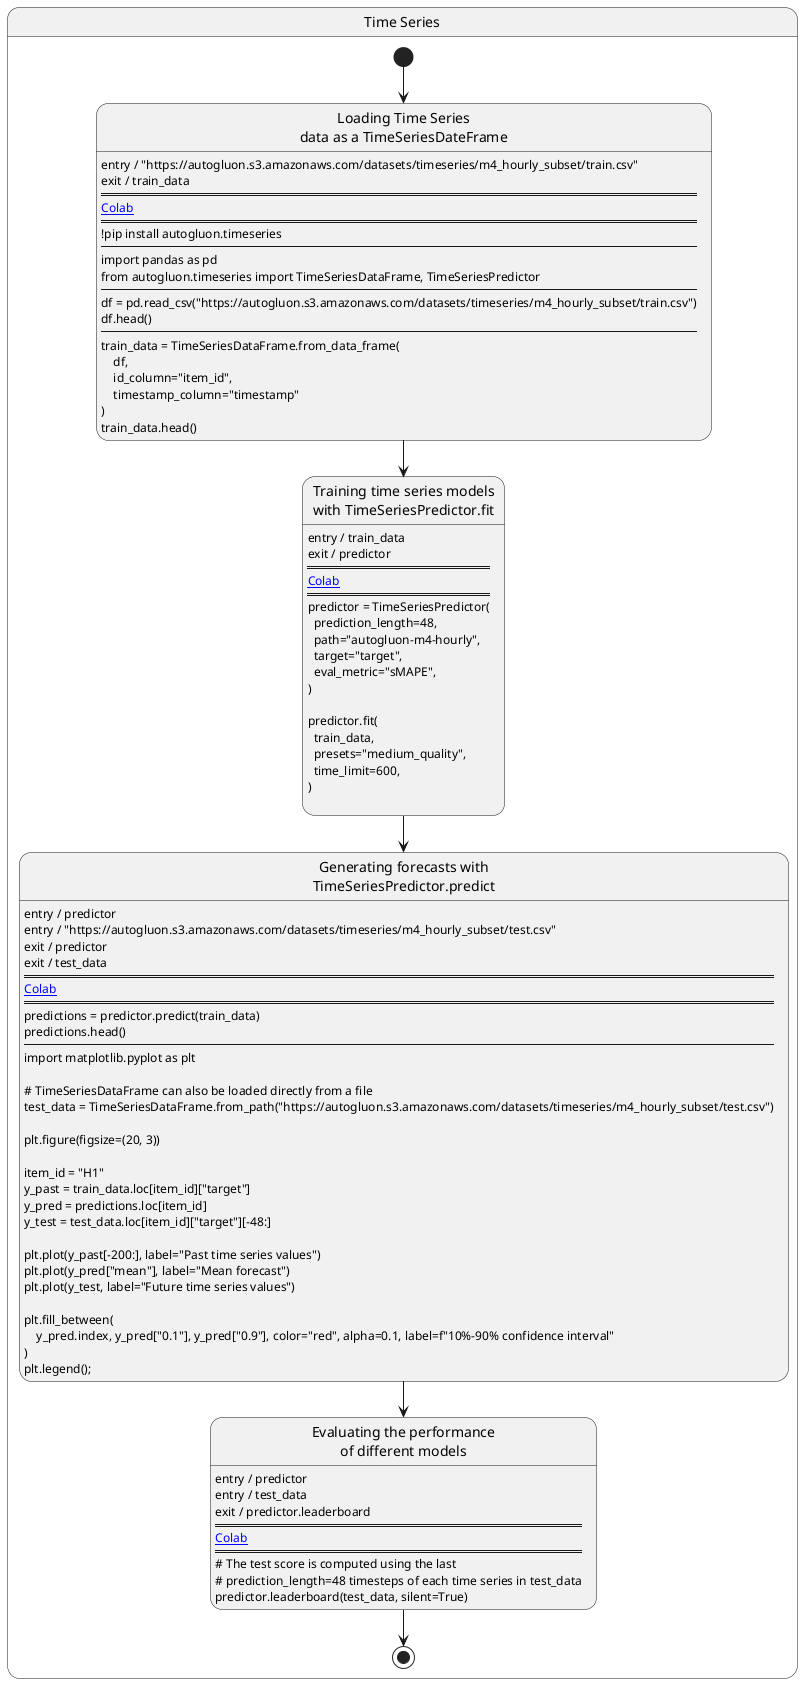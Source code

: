 @startuml
'https://plantuml.com/state-diagram

'scale 350 width

'skinparam state {
'  FontSize 12
'  FontColor blue
'}

state "Time Series" as TimeSeries {
  state "Loading Time Series\ndata as a TimeSeriesDateFrame" as LoadingTimeSeries {

  }

  LoadingTimeSeries : entry / "https://autogluon.s3.amazonaws.com/datasets/timeseries/m4_hourly_subset/train.csv"\n\
exit / train_data\n\
====\n\
[[https://colab.research.google.com/github/autogluon/autogluon/blob/master/docs/tutorials/timeseries/forecasting-quick-start.ipynb#scrollTo=aa00faab-252f-44c9-b8f7-57131aa8251c&line=1&uniqifier=1 Colab]]\n\
====\n\
!pip install autogluon.timeseries\n\
----\n\
import pandas as pd\n\
from autogluon.timeseries import TimeSeriesDataFrame, TimeSeriesPredictor\n\
----\n\
df = pd.read_csv("https://autogluon.s3.amazonaws.com/datasets/timeseries/m4_hourly_subset/train.csv")\n\
df.head()\n\
----\n\
train_data = TimeSeriesDataFrame.from_data_frame(\n\
    df,\n\
    id_column="item_id",\n\
    timestamp_column="timestamp"\n\
)\n\
train_data.head()

  state "Training time series models\nwith TimeSeriesPredictor.fit" as TrainingTimeSeries {

  }

  TrainingTimeSeries : entry / train_data\n\
exit / predictor\n\
====\n\
[[https://colab.research.google.com/github/autogluon/autogluon/blob/master/docs/tutorials/timeseries/forecasting-quick-start.ipynb#scrollTo=f7ef668c&line=1&uniqifier=1 Colab]]\n\
====\n\
predictor = TimeSeriesPredictor(\n\
  prediction_length=48,\n\
  path="autogluon-m4-hourly",\n\
  target="target",\n\
  eval_metric="sMAPE",\n\
)\n\
\n\
predictor.fit(\n\
  train_data,\n\
  presets="medium_quality",\n\
  time_limit=600,\n\
)\n

  state "Generating forecasts with\nTimeSeriesPredictor.predict" as GeneratingForecasts {

  }

  GeneratingForecasts : entry / predictor\n\
entry / "https://autogluon.s3.amazonaws.com/datasets/timeseries/m4_hourly_subset/test.csv"\n\
exit / predictor\n\
exit / test_data\n\
====\n\
[[https://colab.research.google.com/github/autogluon/autogluon/blob/master/docs/tutorials/timeseries/forecasting-quick-start.ipynb#scrollTo=4a238183&line=1&uniqifier=1 Colab]]\n\
====\n\
predictions = predictor.predict(train_data)\n\
predictions.head()\n\
----\n\
import matplotlib.pyplot as plt\n\
\n\
~# TimeSeriesDataFrame can also be loaded directly from a file\n\
test_data = TimeSeriesDataFrame.from_path("https://autogluon.s3.amazonaws.com/datasets/timeseries/m4_hourly_subset/test.csv")\n\
\n\
plt.figure(figsize=(20, 3))\n\
\n\
item_id = "H1"\n\
y_past = train_data.loc[item_id]["target"]\n\
y_pred = predictions.loc[item_id]\n\
y_test = test_data.loc[item_id]["target"][-48:]\n\
\n\
plt.plot(y_past[-200:], label="Past time series values")\n\
plt.plot(y_pred["mean"], label="Mean forecast")\n\
plt.plot(y_test, label="Future time series values")\n\
\n\
plt.fill_between(\n\
    y_pred.index, y_pred["0.1"], y_pred["0.9"], color="red", alpha=0.1, label=f"10%-90% confidence interval"\n\
)\n\
plt.legend();

  state "Evaluating the performance\nof different models" as EvaluatingPerformance {

  }

  EvaluatingPerformance : entry / predictor\n\
entry / test_data\n\
exit / predictor.leaderboard\n\
====\n\
[[https://colab.research.google.com/github/autogluon/autogluon/blob/master/docs/tutorials/timeseries/forecasting-quick-start.ipynb#scrollTo=2f4f8e9c&line=3&uniqifier=1 Colab]]\n\
====\n\
~# The test score is computed using the last\n\
~# prediction_length=48 timesteps of each time series in test_data\n\
predictor.leaderboard(test_data, silent=True)

  [*] --> LoadingTimeSeries
  LoadingTimeSeries --> TrainingTimeSeries
  TrainingTimeSeries --> GeneratingForecasts
  GeneratingForecasts --> EvaluatingPerformance
  EvaluatingPerformance --> [*]
}

@enduml